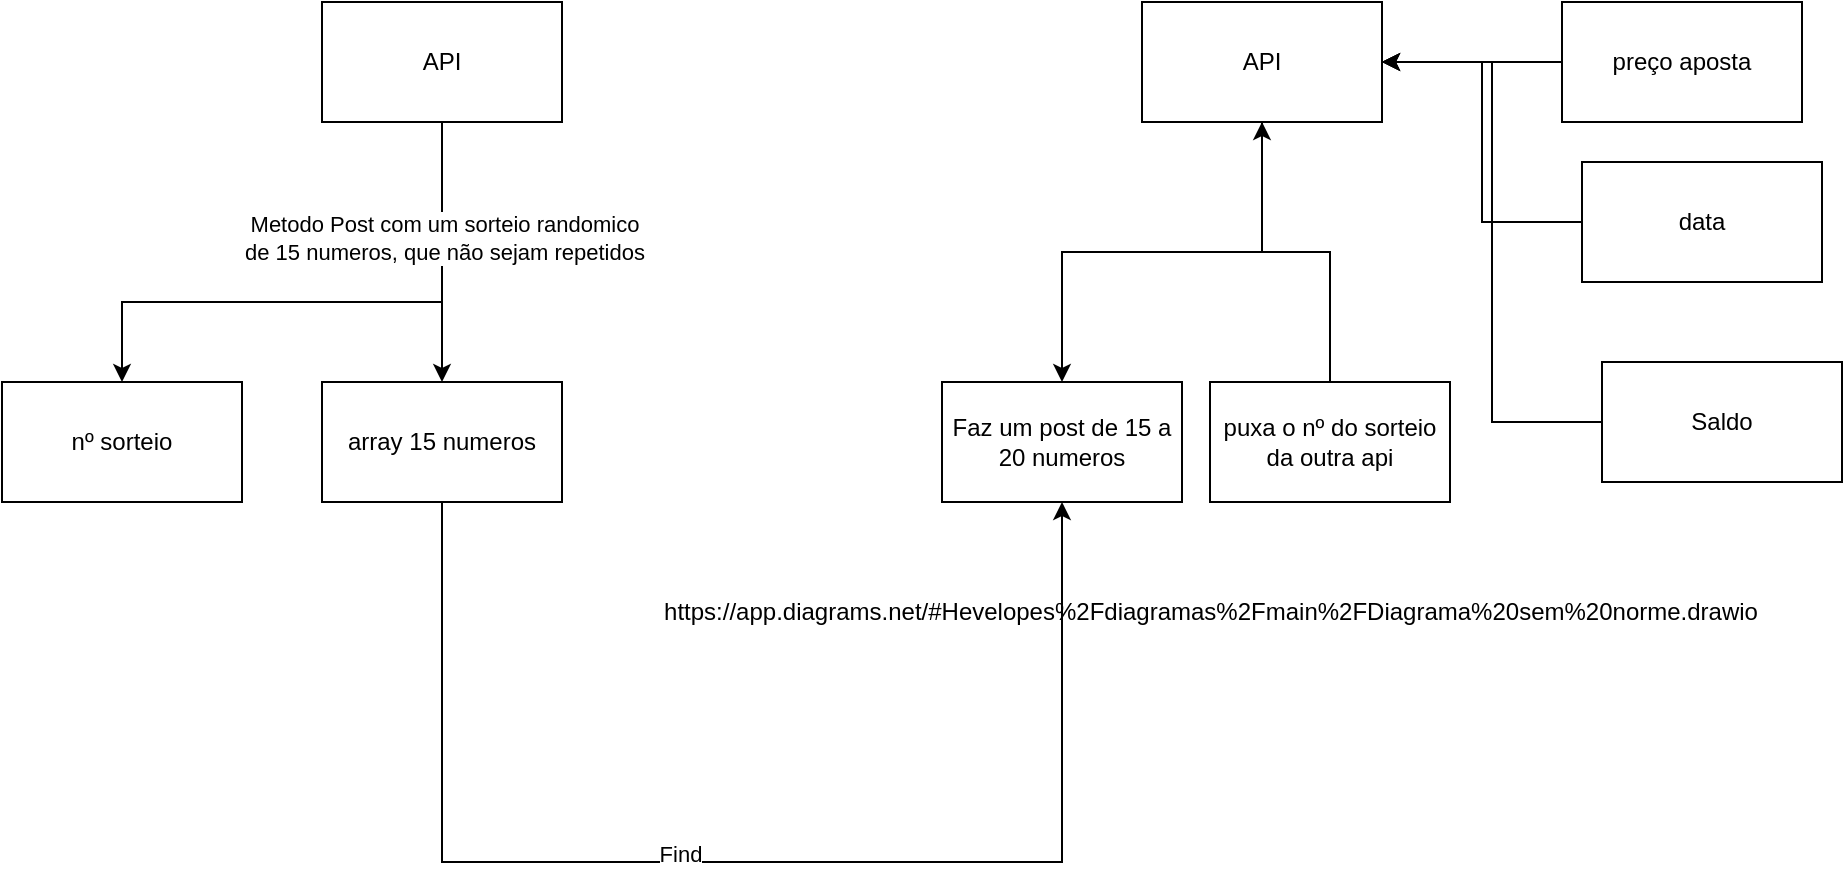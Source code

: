 <mxfile version="21.1.5" type="github">
  <diagram name="Página-1" id="LDEoYNo0WsIWAV5cOLvl">
    <mxGraphModel dx="2273" dy="814" grid="1" gridSize="10" guides="1" tooltips="1" connect="1" arrows="1" fold="1" page="1" pageScale="1" pageWidth="827" pageHeight="1169" math="0" shadow="0">
      <root>
        <mxCell id="0" />
        <mxCell id="1" parent="0" />
        <mxCell id="R3lp2fc2N_ukTkgj45sd-3" style="edgeStyle=orthogonalEdgeStyle;rounded=0;orthogonalLoop=1;jettySize=auto;html=1;entryX=0.5;entryY=0;entryDx=0;entryDy=0;" edge="1" parent="1" source="R3lp2fc2N_ukTkgj45sd-1" target="R3lp2fc2N_ukTkgj45sd-2">
          <mxGeometry relative="1" as="geometry">
            <Array as="points">
              <mxPoint x="30" y="240" />
              <mxPoint x="30" y="240" />
            </Array>
          </mxGeometry>
        </mxCell>
        <mxCell id="R3lp2fc2N_ukTkgj45sd-4" value="Metodo Post com um sorteio randomico &lt;br&gt;de 15 numeros, que não sejam repetidos" style="edgeLabel;html=1;align=center;verticalAlign=middle;resizable=0;points=[];" vertex="1" connectable="0" parent="R3lp2fc2N_ukTkgj45sd-3">
          <mxGeometry x="-0.113" y="1" relative="1" as="geometry">
            <mxPoint as="offset" />
          </mxGeometry>
        </mxCell>
        <mxCell id="R3lp2fc2N_ukTkgj45sd-1" value="API" style="rounded=0;whiteSpace=wrap;html=1;" vertex="1" parent="1">
          <mxGeometry x="-30" y="80" width="120" height="60" as="geometry" />
        </mxCell>
        <mxCell id="R3lp2fc2N_ukTkgj45sd-20" style="edgeStyle=orthogonalEdgeStyle;rounded=0;orthogonalLoop=1;jettySize=auto;html=1;exitX=0.5;exitY=1;exitDx=0;exitDy=0;entryX=0.5;entryY=1;entryDx=0;entryDy=0;" edge="1" parent="1" source="R3lp2fc2N_ukTkgj45sd-2" target="R3lp2fc2N_ukTkgj45sd-8">
          <mxGeometry relative="1" as="geometry">
            <Array as="points">
              <mxPoint x="30" y="510" />
              <mxPoint x="340" y="510" />
            </Array>
          </mxGeometry>
        </mxCell>
        <mxCell id="R3lp2fc2N_ukTkgj45sd-21" value="Find" style="edgeLabel;html=1;align=center;verticalAlign=middle;resizable=0;points=[];" vertex="1" connectable="0" parent="R3lp2fc2N_ukTkgj45sd-20">
          <mxGeometry x="-0.108" y="4" relative="1" as="geometry">
            <mxPoint as="offset" />
          </mxGeometry>
        </mxCell>
        <mxCell id="R3lp2fc2N_ukTkgj45sd-2" value="array 15 numeros" style="rounded=0;whiteSpace=wrap;html=1;" vertex="1" parent="1">
          <mxGeometry x="-30" y="270" width="120" height="60" as="geometry" />
        </mxCell>
        <mxCell id="R3lp2fc2N_ukTkgj45sd-6" style="edgeStyle=orthogonalEdgeStyle;rounded=0;orthogonalLoop=1;jettySize=auto;html=1;endArrow=none;endFill=0;startArrow=classic;startFill=1;" edge="1" parent="1" source="R3lp2fc2N_ukTkgj45sd-5">
          <mxGeometry relative="1" as="geometry">
            <mxPoint x="30" y="230" as="targetPoint" />
            <Array as="points">
              <mxPoint x="-130" y="230" />
            </Array>
          </mxGeometry>
        </mxCell>
        <mxCell id="R3lp2fc2N_ukTkgj45sd-5" value="nº sorteio" style="rounded=0;whiteSpace=wrap;html=1;" vertex="1" parent="1">
          <mxGeometry x="-190" y="270" width="120" height="60" as="geometry" />
        </mxCell>
        <mxCell id="R3lp2fc2N_ukTkgj45sd-9" style="edgeStyle=orthogonalEdgeStyle;rounded=0;orthogonalLoop=1;jettySize=auto;html=1;entryX=0.5;entryY=0;entryDx=0;entryDy=0;" edge="1" parent="1" source="R3lp2fc2N_ukTkgj45sd-7" target="R3lp2fc2N_ukTkgj45sd-8">
          <mxGeometry relative="1" as="geometry" />
        </mxCell>
        <mxCell id="R3lp2fc2N_ukTkgj45sd-7" value="API" style="rounded=0;whiteSpace=wrap;html=1;" vertex="1" parent="1">
          <mxGeometry x="380" y="80" width="120" height="60" as="geometry" />
        </mxCell>
        <mxCell id="R3lp2fc2N_ukTkgj45sd-8" value="Faz um post de 15 a 20 numeros" style="rounded=0;whiteSpace=wrap;html=1;" vertex="1" parent="1">
          <mxGeometry x="280" y="270" width="120" height="60" as="geometry" />
        </mxCell>
        <mxCell id="R3lp2fc2N_ukTkgj45sd-12" style="edgeStyle=orthogonalEdgeStyle;rounded=0;orthogonalLoop=1;jettySize=auto;html=1;" edge="1" parent="1" source="R3lp2fc2N_ukTkgj45sd-10" target="R3lp2fc2N_ukTkgj45sd-7">
          <mxGeometry relative="1" as="geometry" />
        </mxCell>
        <mxCell id="R3lp2fc2N_ukTkgj45sd-10" value="puxa o nº do sorteio da outra api" style="rounded=0;whiteSpace=wrap;html=1;" vertex="1" parent="1">
          <mxGeometry x="414" y="270" width="120" height="60" as="geometry" />
        </mxCell>
        <mxCell id="R3lp2fc2N_ukTkgj45sd-16" style="edgeStyle=orthogonalEdgeStyle;rounded=0;orthogonalLoop=1;jettySize=auto;html=1;entryX=1;entryY=0.5;entryDx=0;entryDy=0;" edge="1" parent="1" source="R3lp2fc2N_ukTkgj45sd-13" target="R3lp2fc2N_ukTkgj45sd-7">
          <mxGeometry relative="1" as="geometry" />
        </mxCell>
        <mxCell id="R3lp2fc2N_ukTkgj45sd-13" value="data" style="rounded=0;whiteSpace=wrap;html=1;" vertex="1" parent="1">
          <mxGeometry x="600" y="160" width="120" height="60" as="geometry" />
        </mxCell>
        <mxCell id="R3lp2fc2N_ukTkgj45sd-15" style="edgeStyle=orthogonalEdgeStyle;rounded=0;orthogonalLoop=1;jettySize=auto;html=1;" edge="1" parent="1" source="R3lp2fc2N_ukTkgj45sd-14" target="R3lp2fc2N_ukTkgj45sd-7">
          <mxGeometry relative="1" as="geometry" />
        </mxCell>
        <mxCell id="R3lp2fc2N_ukTkgj45sd-14" value="preço aposta" style="rounded=0;whiteSpace=wrap;html=1;" vertex="1" parent="1">
          <mxGeometry x="590" y="80" width="120" height="60" as="geometry" />
        </mxCell>
        <mxCell id="R3lp2fc2N_ukTkgj45sd-18" style="edgeStyle=orthogonalEdgeStyle;rounded=0;orthogonalLoop=1;jettySize=auto;html=1;entryX=1;entryY=0.5;entryDx=0;entryDy=0;" edge="1" parent="1" source="R3lp2fc2N_ukTkgj45sd-17" target="R3lp2fc2N_ukTkgj45sd-7">
          <mxGeometry relative="1" as="geometry" />
        </mxCell>
        <mxCell id="R3lp2fc2N_ukTkgj45sd-17" value="Saldo" style="rounded=0;whiteSpace=wrap;html=1;" vertex="1" parent="1">
          <mxGeometry x="610" y="260" width="120" height="60" as="geometry" />
        </mxCell>
        <mxCell id="R3lp2fc2N_ukTkgj45sd-19" value="https://app.diagrams.net/#Hevelopes%2Fdiagramas%2Fmain%2FDiagrama%20sem%20norme.drawio" style="text;html=1;align=center;verticalAlign=middle;resizable=0;points=[];autosize=1;strokeColor=none;fillColor=none;" vertex="1" parent="1">
          <mxGeometry x="129" y="370" width="570" height="30" as="geometry" />
        </mxCell>
      </root>
    </mxGraphModel>
  </diagram>
</mxfile>
